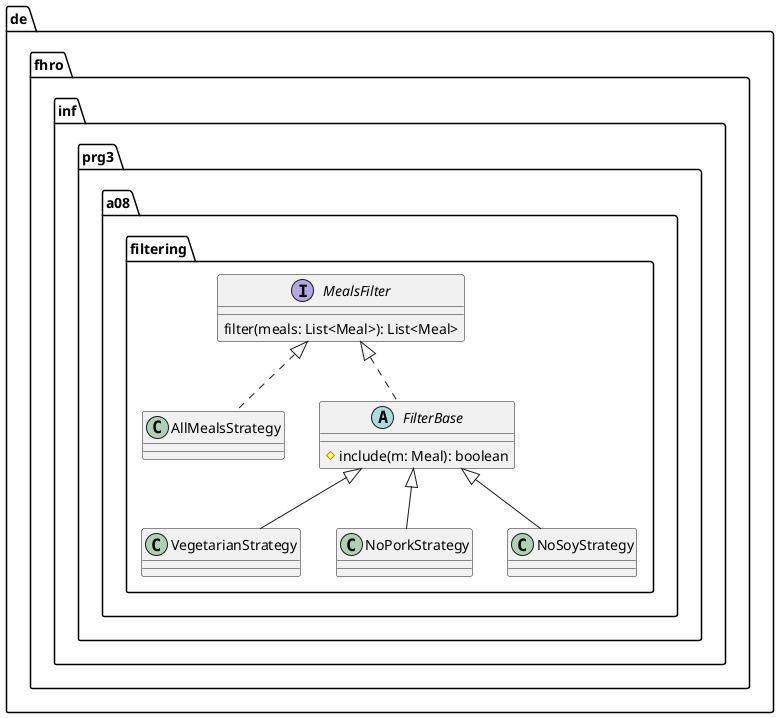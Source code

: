 @startuml FilteringStrategies

package de.fhro.inf.prg3.a08.filtering {

    interface MealsFilter {
        filter(meals: List<Meal>): List<Meal>
    }

    class AllMealsStrategy implements MealsFilter {

    }

    abstract class FilterBase implements MealsFilter {
        #include(m: Meal): boolean
    }

    class VegetarianStrategy extends FilterBase {

    }

    class NoPorkStrategy extends FilterBase {

    }

    class NoSoyStrategy extends FilterBase {
        
    }
}

@enduml